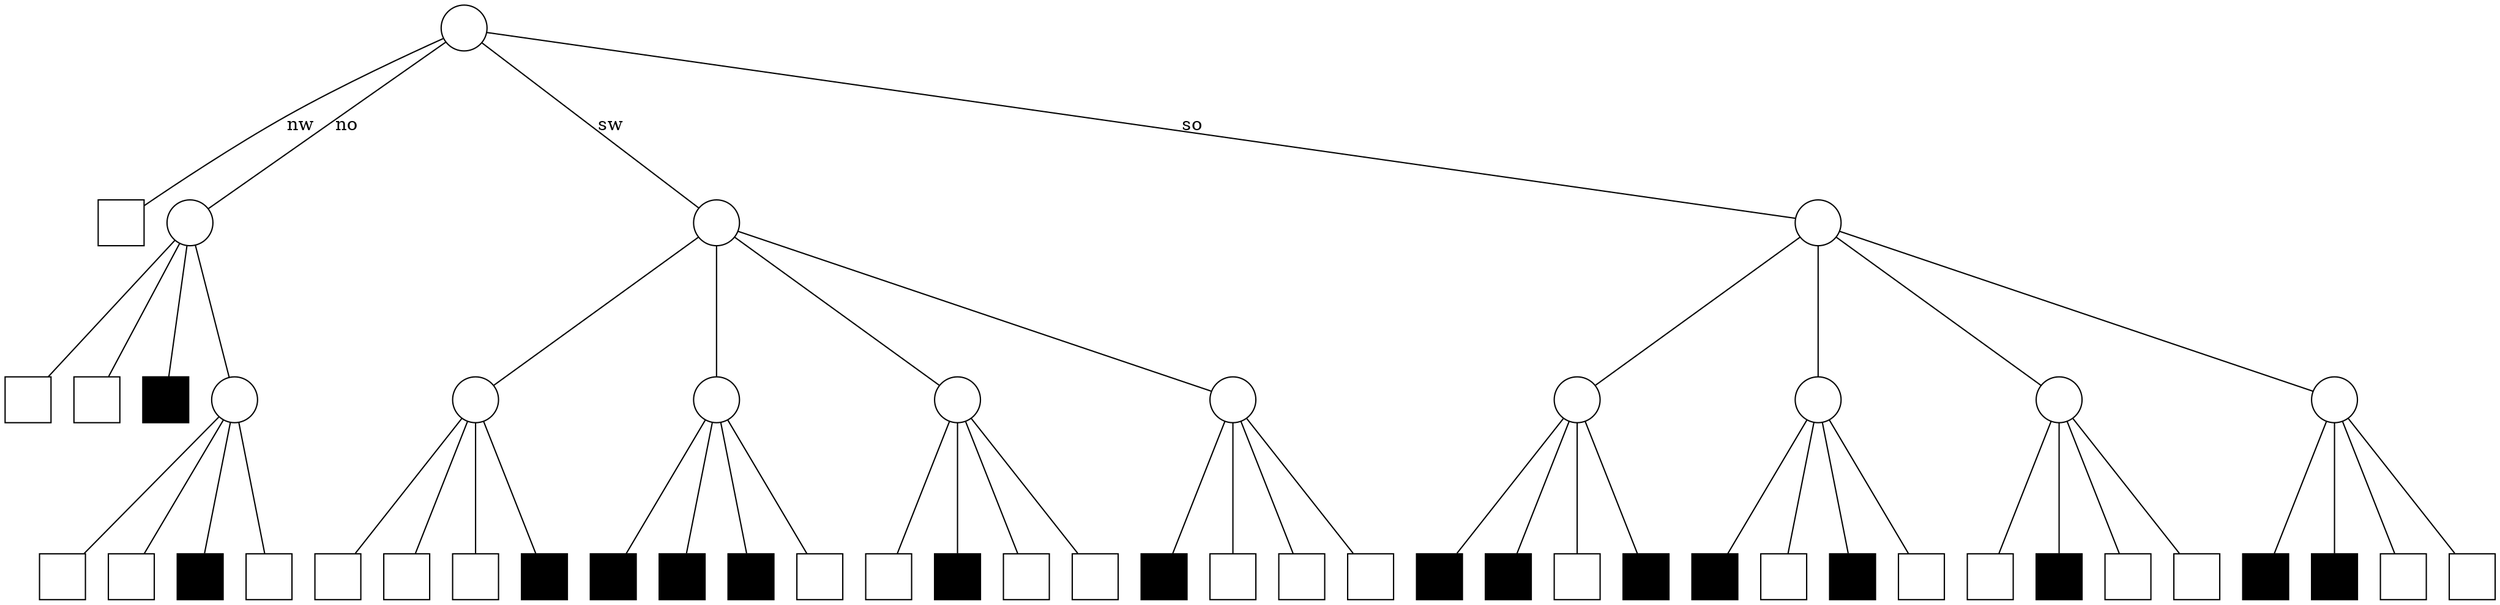 graph G {
	ranksep=1.4

	N01 [label="", shape=circle]

	N11 [label="", shape=square, style=filled, fillcolor=white]
	N12 [label="", shape=circle]
	N13 [label="", shape=circle]
	N14 [label="", shape=circle]

	N01 -- N11 [label="nw"]
	N01 -- N12 [label="no"]
	N01 -- N13 [label="sw"]
	N01 -- N14 [label="so"]

	N21 [label="", shape=square, style=filled, fillcolor=white]
	N22 [label="", shape=square, style=filled, fillcolor=white]
	N23 [label="", shape=square, style=filled, fillcolor=black]
	N24 [label="", shape=circle]
	
	N12 -- N21
	N12 -- N22
	N12 -- N23
	N12 -- N24

	N26 [label="", shape=circle]
	N27 [label="", shape=circle]
	N28 [label="", shape=circle]
	N29 [label="", shape=circle]

	N13 -- N26
	N13 -- N27
	N13 -- N28
	N13 -- N29

	N30 [label="", shape=circle]
	N31 [label="", shape=circle]
	N32 [label="", shape=circle]
	N33 [label="", shape=circle]

	N14 -- N30
	N14 -- N31
	N14 -- N32
	N14 -- N33

	N34 [label="", shape=square, style=filled, fillcolor=white]
	N35 [label="", shape=square, style=filled, fillcolor=white]
	N36 [label="", shape=square, style=filled, fillcolor=black]
	N37 [label="", shape=square, style=filled, fillcolor=white]

	N24 -- N34
	N24 -- N35
	N24 -- N36
	N24 -- N37

	N38 [label="", shape=square, style=filled, fillcolor=white]
	N39 [label="", shape=square, style=filled, fillcolor=white]
	N40 [label="", shape=square, style=filled, fillcolor=white]
	N41 [label="", shape=square, style=filled, fillcolor=black]

	N26 -- N38
	N26 -- N39
	N26 -- N40
	N26 -- N41

	N42 [label="", shape=square, style=filled, fillcolor=black]
	N43 [label="", shape=square, style=filled, fillcolor=black]
	N44 [label="", shape=square, style=filled, fillcolor=black]
	N45 [label="", shape=square, style=filled, fillcolor=white]

	N27 -- N42
	N27 -- N43
	N27 -- N44
	N27 -- N45

	N46 [label="", shape=square, style=filled, fillcolor=white]
	N47 [label="", shape=square, style=filled, fillcolor=black]
	N48 [label="", shape=square, style=filled, fillcolor=white]
	N49 [label="", shape=square, style=filled, fillcolor=white]
	
	N28 -- N46
	N28 -- N47
	N28 -- N48
	N28 -- N49

	N50 [label="", shape=square, style=filled, fillcolor=black]
	N51 [label="", shape=square, style=filled, fillcolor=white]
	N52 [label="", shape=square, style=filled, fillcolor=white]
	N53 [label="", shape=square, style=filled, fillcolor=white]

	N29 -- N50
	N29 -- N51
	N29 -- N52
	N29 -- N53



	N54 [label="", shape=square, style=filled, fillcolor=black]
	N55 [label="", shape=square, style=filled, fillcolor=black]
	N56 [label="", shape=square, style=filled, fillcolor=white]
	N57 [label="", shape=square, style=filled, fillcolor=black]

	N30 -- N54
	N30 -- N55
	N30 -- N56
	N30 -- N57

	N58 [label="", shape=square, style=filled, fillcolor=black]
	N59 [label="", shape=square, style=filled, fillcolor=white]
	N60 [label="", shape=square, style=filled, fillcolor=black]
	N61 [label="", shape=square, style=filled, fillcolor=white]

	N31 -- N58
	N31 -- N59
	N31 -- N60
	N31 -- N61

	N62 [label="", shape=square, style=filled, fillcolor=white]
	N63 [label="", shape=square, style=filled, fillcolor=black]
	N64 [label="", shape=square, style=filled, fillcolor=white]
	N65 [label="", shape=square, style=filled, fillcolor=white]

	N32 -- N62
	N32 -- N63
	N32 -- N64
	N32 -- N65

	N66 [label="", shape=square, style=filled, fillcolor=black]
	N67 [label="", shape=square, style=filled, fillcolor=black]
	N68 [label="", shape=square, style=filled, fillcolor=white]
	N69 [label="", shape=square, style=filled, fillcolor=white]

	N33 -- N66
	N33 -- N67
	N33 -- N68
	N33 -- N69
}
